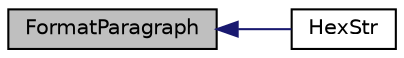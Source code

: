 digraph "FormatParagraph"
{
  edge [fontname="Helvetica",fontsize="10",labelfontname="Helvetica",labelfontsize="10"];
  node [fontname="Helvetica",fontsize="10",shape=record];
  rankdir="LR";
  Node104 [label="FormatParagraph",height=0.2,width=0.4,color="black", fillcolor="grey75", style="filled", fontcolor="black"];
  Node104 -> Node105 [dir="back",color="midnightblue",fontsize="10",style="solid",fontname="Helvetica"];
  Node105 [label="HexStr",height=0.2,width=0.4,color="black", fillcolor="white", style="filled",URL="$d8/db2/utilstrencodings_8h.html#a7efe75f50ba1dbd0183952dd42146a92"];
}
